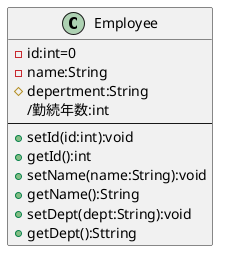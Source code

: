 @startuml
' skinparam classAttributeIconSize 0
' class A <<stereotype>> {}
' class B {
'     - 属性1:int
'     - 属性2:String
' }
' class C{
'     ---
'     +操作1():void
'     +操作2():String
' }
' class D{
'     - 属性1:int
'     - 属性2:String
' ---
'     +操作1():void
'     +操作2():String
' }

class Employee {
    -id:int=0
    -name:String
    #depertment:String
    /勤続年数:int
---
    +setId(id:int):void
    +getId():int
    +setName(name:String):void
    +getName():String
    +setDept(dept:String):void
    +getDept():Sttring
}
@enduml